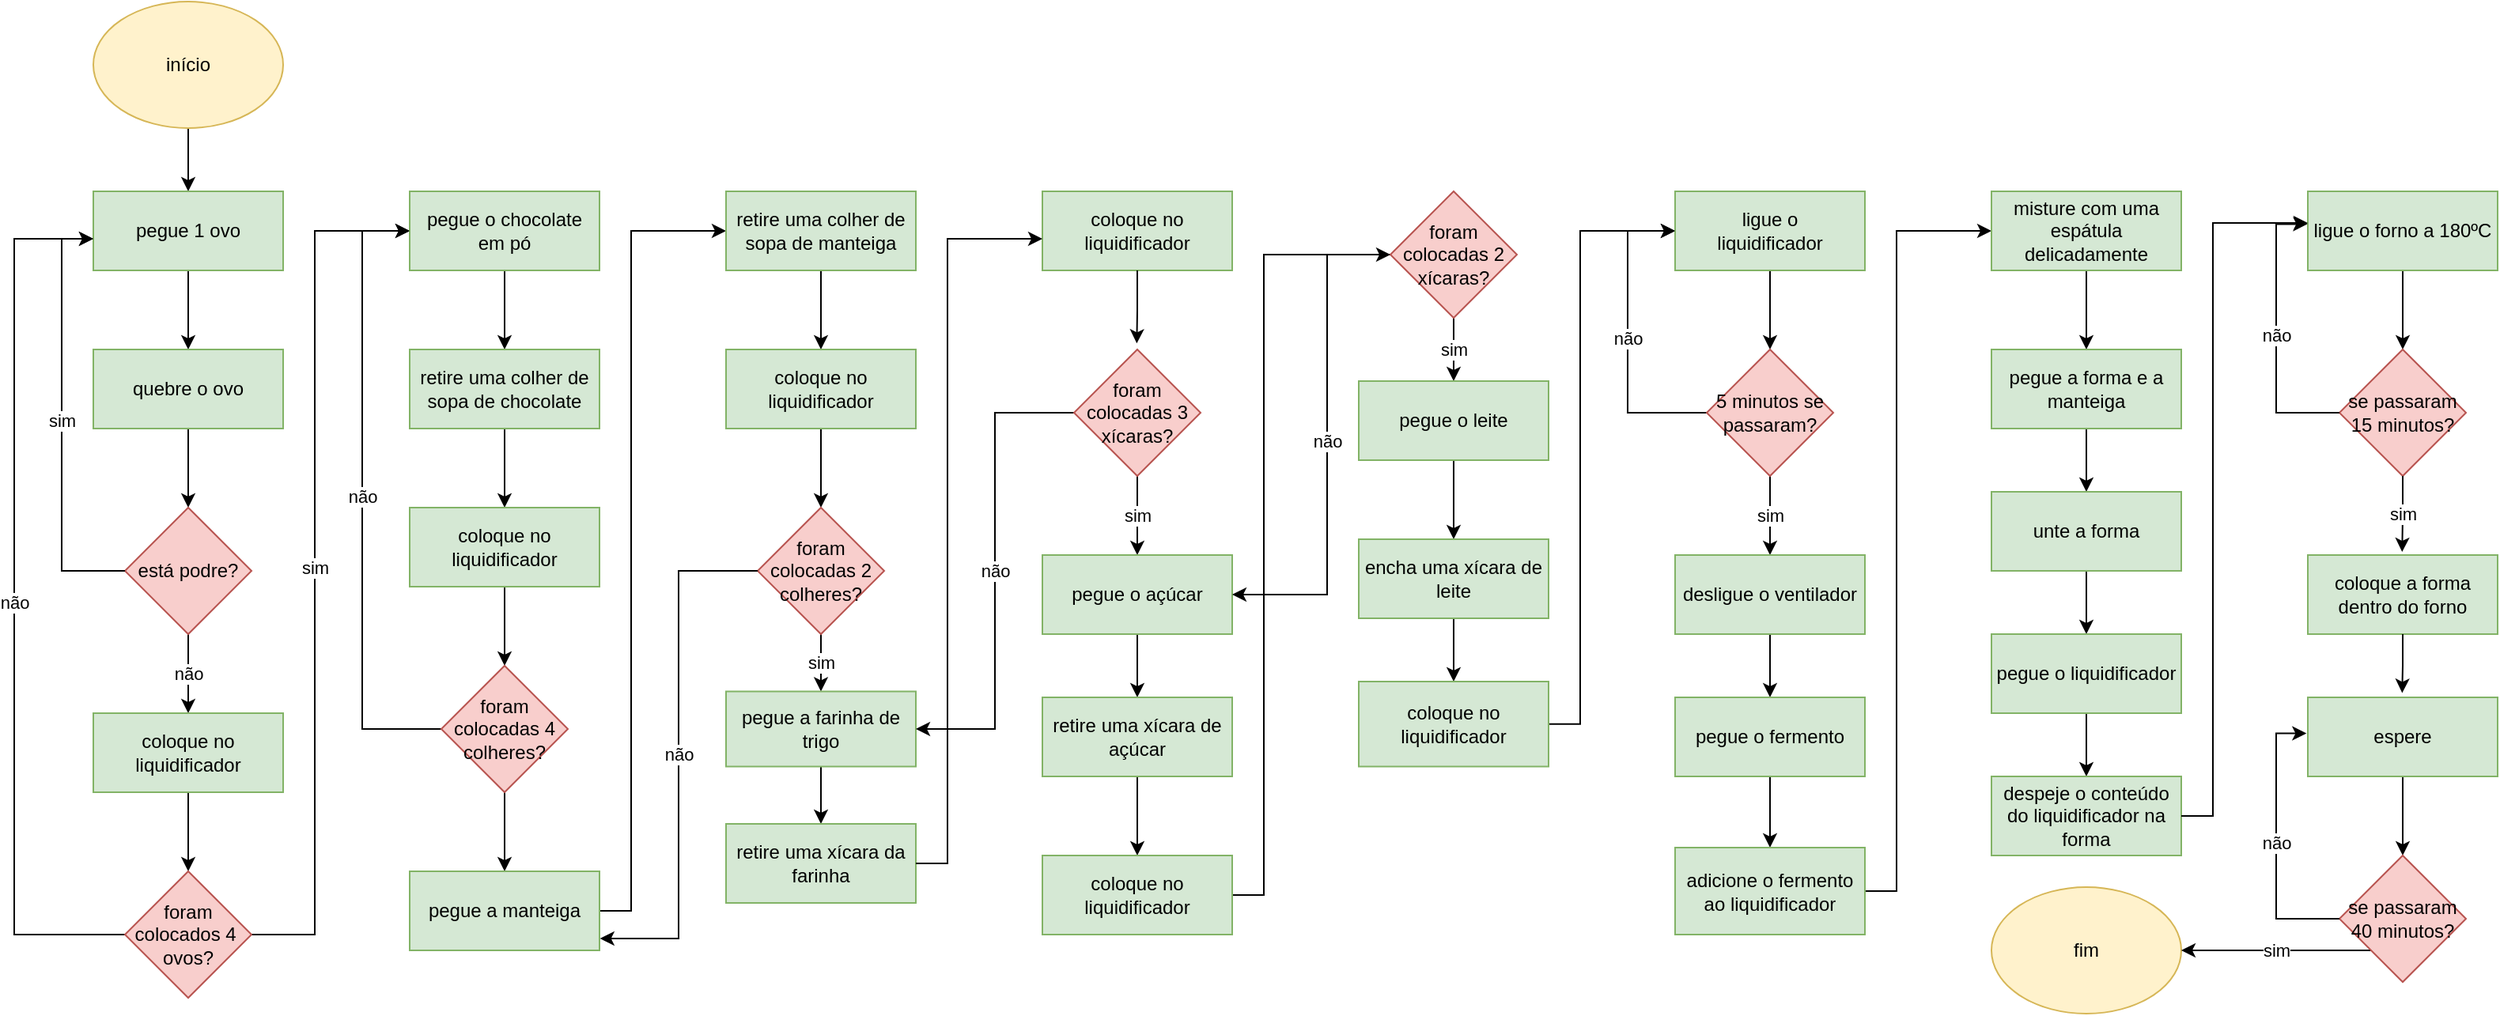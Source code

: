 <mxfile version="24.7.8">
  <diagram name="Page-1" id="x436nw2a3fQkttNt9fFi">
    <mxGraphModel dx="2317" dy="1240" grid="1" gridSize="10" guides="1" tooltips="1" connect="1" arrows="1" fold="1" page="1" pageScale="1" pageWidth="850" pageHeight="1100" math="0" shadow="0">
      <root>
        <mxCell id="0" />
        <mxCell id="1" parent="0" />
        <mxCell id="jeCg72-pYYv0W8vjRzq4-6" style="edgeStyle=orthogonalEdgeStyle;rounded=0;orthogonalLoop=1;jettySize=auto;html=1;" parent="1" source="jeCg72-pYYv0W8vjRzq4-4" target="jeCg72-pYYv0W8vjRzq4-5" edge="1">
          <mxGeometry relative="1" as="geometry" />
        </mxCell>
        <mxCell id="jeCg72-pYYv0W8vjRzq4-4" value="início" style="ellipse;whiteSpace=wrap;html=1;fillColor=#fff2cc;strokeColor=#d6b656;" parent="1" vertex="1">
          <mxGeometry x="80" y="40" width="120" height="80" as="geometry" />
        </mxCell>
        <mxCell id="jeCg72-pYYv0W8vjRzq4-9" style="edgeStyle=orthogonalEdgeStyle;rounded=0;orthogonalLoop=1;jettySize=auto;html=1;" parent="1" source="jeCg72-pYYv0W8vjRzq4-5" target="jeCg72-pYYv0W8vjRzq4-8" edge="1">
          <mxGeometry relative="1" as="geometry" />
        </mxCell>
        <mxCell id="jeCg72-pYYv0W8vjRzq4-5" value="pegue 1 ovo" style="rounded=0;whiteSpace=wrap;html=1;fillColor=#d5e8d4;strokeColor=#82b366;" parent="1" vertex="1">
          <mxGeometry x="80" y="160" width="120" height="50" as="geometry" />
        </mxCell>
        <mxCell id="jeCg72-pYYv0W8vjRzq4-7" value="fim" style="ellipse;whiteSpace=wrap;html=1;fillColor=#fff2cc;strokeColor=#d6b656;" parent="1" vertex="1">
          <mxGeometry x="1280" y="600" width="120" height="80" as="geometry" />
        </mxCell>
        <mxCell id="klOBz9_SC71Y1ds55rlh-11" style="edgeStyle=orthogonalEdgeStyle;rounded=0;orthogonalLoop=1;jettySize=auto;html=1;entryX=0.5;entryY=0;entryDx=0;entryDy=0;" edge="1" parent="1" source="jeCg72-pYYv0W8vjRzq4-8" target="klOBz9_SC71Y1ds55rlh-2">
          <mxGeometry relative="1" as="geometry" />
        </mxCell>
        <mxCell id="jeCg72-pYYv0W8vjRzq4-8" value="quebre o ovo" style="rounded=0;whiteSpace=wrap;html=1;fillColor=#d5e8d4;strokeColor=#82b366;" parent="1" vertex="1">
          <mxGeometry x="80" y="260" width="120" height="50" as="geometry" />
        </mxCell>
        <mxCell id="jeCg72-pYYv0W8vjRzq4-16" style="edgeStyle=orthogonalEdgeStyle;rounded=0;orthogonalLoop=1;jettySize=auto;html=1;" parent="1" target="jeCg72-pYYv0W8vjRzq4-15" edge="1">
          <mxGeometry relative="1" as="geometry">
            <mxPoint x="130" y="430" as="sourcePoint" />
          </mxGeometry>
        </mxCell>
        <mxCell id="klOBz9_SC71Y1ds55rlh-5" value="não" style="edgeStyle=orthogonalEdgeStyle;rounded=0;orthogonalLoop=1;jettySize=auto;html=1;entryX=0.5;entryY=0;entryDx=0;entryDy=0;" edge="1" parent="1" source="klOBz9_SC71Y1ds55rlh-2" target="klOBz9_SC71Y1ds55rlh-4">
          <mxGeometry relative="1" as="geometry" />
        </mxCell>
        <mxCell id="klOBz9_SC71Y1ds55rlh-2" value="está podre?" style="rhombus;whiteSpace=wrap;html=1;fillColor=#f8cecc;strokeColor=#b85450;" vertex="1" parent="1">
          <mxGeometry x="100" y="360" width="80" height="80" as="geometry" />
        </mxCell>
        <mxCell id="klOBz9_SC71Y1ds55rlh-7" style="edgeStyle=orthogonalEdgeStyle;rounded=0;orthogonalLoop=1;jettySize=auto;html=1;entryX=0.5;entryY=0;entryDx=0;entryDy=0;" edge="1" parent="1" source="klOBz9_SC71Y1ds55rlh-4" target="klOBz9_SC71Y1ds55rlh-6">
          <mxGeometry relative="1" as="geometry" />
        </mxCell>
        <mxCell id="klOBz9_SC71Y1ds55rlh-4" value="coloque no liquidificador" style="rounded=0;whiteSpace=wrap;html=1;fillColor=#d5e8d4;strokeColor=#82b366;" vertex="1" parent="1">
          <mxGeometry x="80" y="490" width="120" height="50" as="geometry" />
        </mxCell>
        <mxCell id="klOBz9_SC71Y1ds55rlh-10" value="sim" style="edgeStyle=orthogonalEdgeStyle;rounded=0;orthogonalLoop=1;jettySize=auto;html=1;entryX=0;entryY=0.5;entryDx=0;entryDy=0;exitX=1;exitY=0.5;exitDx=0;exitDy=0;" edge="1" parent="1" source="klOBz9_SC71Y1ds55rlh-6" target="klOBz9_SC71Y1ds55rlh-9">
          <mxGeometry relative="1" as="geometry">
            <Array as="points">
              <mxPoint x="220" y="630" />
              <mxPoint x="220" y="185" />
            </Array>
          </mxGeometry>
        </mxCell>
        <mxCell id="klOBz9_SC71Y1ds55rlh-12" value="não" style="edgeStyle=orthogonalEdgeStyle;rounded=0;orthogonalLoop=1;jettySize=auto;html=1;entryX=0;entryY=0.5;entryDx=0;entryDy=0;exitX=0;exitY=0.5;exitDx=0;exitDy=0;" edge="1" parent="1" source="klOBz9_SC71Y1ds55rlh-6">
          <mxGeometry relative="1" as="geometry">
            <mxPoint x="79.97" y="189.99" as="targetPoint" />
            <mxPoint x="99.999" y="740.019" as="sourcePoint" />
            <Array as="points">
              <mxPoint x="30" y="630" />
              <mxPoint x="30" y="190" />
            </Array>
          </mxGeometry>
        </mxCell>
        <mxCell id="klOBz9_SC71Y1ds55rlh-6" value="foram colocados 4&amp;nbsp; ovos?" style="rhombus;whiteSpace=wrap;html=1;fillColor=#f8cecc;strokeColor=#b85450;" vertex="1" parent="1">
          <mxGeometry x="100" y="590" width="80" height="80" as="geometry" />
        </mxCell>
        <mxCell id="klOBz9_SC71Y1ds55rlh-15" style="edgeStyle=orthogonalEdgeStyle;rounded=0;orthogonalLoop=1;jettySize=auto;html=1;entryX=0.5;entryY=0;entryDx=0;entryDy=0;" edge="1" parent="1" source="klOBz9_SC71Y1ds55rlh-9" target="klOBz9_SC71Y1ds55rlh-14">
          <mxGeometry relative="1" as="geometry" />
        </mxCell>
        <mxCell id="klOBz9_SC71Y1ds55rlh-9" value="pegue o chocolate em pó" style="rounded=0;whiteSpace=wrap;html=1;fillColor=#d5e8d4;strokeColor=#82b366;" vertex="1" parent="1">
          <mxGeometry x="280" y="160" width="120" height="50" as="geometry" />
        </mxCell>
        <mxCell id="klOBz9_SC71Y1ds55rlh-13" value="sim" style="edgeStyle=orthogonalEdgeStyle;rounded=0;orthogonalLoop=1;jettySize=auto;html=1;entryX=0;entryY=0.6;entryDx=0;entryDy=0;entryPerimeter=0;" edge="1" parent="1" source="klOBz9_SC71Y1ds55rlh-2" target="jeCg72-pYYv0W8vjRzq4-5">
          <mxGeometry relative="1" as="geometry">
            <Array as="points">
              <mxPoint x="60" y="400" />
              <mxPoint x="60" y="190" />
            </Array>
          </mxGeometry>
        </mxCell>
        <mxCell id="klOBz9_SC71Y1ds55rlh-17" style="edgeStyle=orthogonalEdgeStyle;rounded=0;orthogonalLoop=1;jettySize=auto;html=1;entryX=0.5;entryY=0;entryDx=0;entryDy=0;" edge="1" parent="1" source="klOBz9_SC71Y1ds55rlh-14" target="klOBz9_SC71Y1ds55rlh-16">
          <mxGeometry relative="1" as="geometry" />
        </mxCell>
        <mxCell id="klOBz9_SC71Y1ds55rlh-14" value="retire uma colher de sopa de chocolate" style="rounded=0;whiteSpace=wrap;html=1;fillColor=#d5e8d4;strokeColor=#82b366;" vertex="1" parent="1">
          <mxGeometry x="280" y="260" width="120" height="50" as="geometry" />
        </mxCell>
        <mxCell id="klOBz9_SC71Y1ds55rlh-20" style="edgeStyle=orthogonalEdgeStyle;rounded=0;orthogonalLoop=1;jettySize=auto;html=1;entryX=0.5;entryY=0;entryDx=0;entryDy=0;" edge="1" parent="1" source="klOBz9_SC71Y1ds55rlh-16" target="klOBz9_SC71Y1ds55rlh-18">
          <mxGeometry relative="1" as="geometry" />
        </mxCell>
        <mxCell id="klOBz9_SC71Y1ds55rlh-16" value="coloque no liquidificador" style="rounded=0;whiteSpace=wrap;html=1;fillColor=#d5e8d4;strokeColor=#82b366;" vertex="1" parent="1">
          <mxGeometry x="280" y="360" width="120" height="50" as="geometry" />
        </mxCell>
        <mxCell id="klOBz9_SC71Y1ds55rlh-22" value="não" style="edgeStyle=orthogonalEdgeStyle;rounded=0;orthogonalLoop=1;jettySize=auto;html=1;entryX=0;entryY=0.5;entryDx=0;entryDy=0;" edge="1" parent="1" source="klOBz9_SC71Y1ds55rlh-18" target="klOBz9_SC71Y1ds55rlh-9">
          <mxGeometry relative="1" as="geometry">
            <Array as="points">
              <mxPoint x="250" y="500" />
              <mxPoint x="250" y="185" />
            </Array>
          </mxGeometry>
        </mxCell>
        <mxCell id="klOBz9_SC71Y1ds55rlh-24" style="edgeStyle=orthogonalEdgeStyle;rounded=0;orthogonalLoop=1;jettySize=auto;html=1;entryX=0.5;entryY=0;entryDx=0;entryDy=0;" edge="1" parent="1" source="klOBz9_SC71Y1ds55rlh-18" target="klOBz9_SC71Y1ds55rlh-23">
          <mxGeometry relative="1" as="geometry" />
        </mxCell>
        <mxCell id="klOBz9_SC71Y1ds55rlh-18" value="foram colocadas 4 colheres?" style="rhombus;whiteSpace=wrap;html=1;fillColor=#f8cecc;strokeColor=#b85450;" vertex="1" parent="1">
          <mxGeometry x="300" y="460" width="80" height="80" as="geometry" />
        </mxCell>
        <mxCell id="klOBz9_SC71Y1ds55rlh-27" style="edgeStyle=orthogonalEdgeStyle;rounded=0;orthogonalLoop=1;jettySize=auto;html=1;entryX=0;entryY=0.5;entryDx=0;entryDy=0;" edge="1" parent="1" source="klOBz9_SC71Y1ds55rlh-23" target="klOBz9_SC71Y1ds55rlh-26">
          <mxGeometry relative="1" as="geometry">
            <Array as="points">
              <mxPoint x="420" y="615" />
              <mxPoint x="420" y="185" />
            </Array>
          </mxGeometry>
        </mxCell>
        <mxCell id="klOBz9_SC71Y1ds55rlh-23" value="pegue a manteiga" style="rounded=0;whiteSpace=wrap;html=1;fillColor=#d5e8d4;strokeColor=#82b366;" vertex="1" parent="1">
          <mxGeometry x="280" y="590" width="120" height="50" as="geometry" />
        </mxCell>
        <mxCell id="klOBz9_SC71Y1ds55rlh-29" style="edgeStyle=orthogonalEdgeStyle;rounded=0;orthogonalLoop=1;jettySize=auto;html=1;entryX=0.5;entryY=0;entryDx=0;entryDy=0;" edge="1" parent="1" source="klOBz9_SC71Y1ds55rlh-26" target="klOBz9_SC71Y1ds55rlh-28">
          <mxGeometry relative="1" as="geometry" />
        </mxCell>
        <mxCell id="klOBz9_SC71Y1ds55rlh-26" value="retire uma colher de sopa de manteiga" style="rounded=0;whiteSpace=wrap;html=1;fillColor=#d5e8d4;strokeColor=#82b366;" vertex="1" parent="1">
          <mxGeometry x="480" y="160" width="120" height="50" as="geometry" />
        </mxCell>
        <mxCell id="klOBz9_SC71Y1ds55rlh-31" style="edgeStyle=orthogonalEdgeStyle;rounded=0;orthogonalLoop=1;jettySize=auto;html=1;entryX=0.5;entryY=0;entryDx=0;entryDy=0;" edge="1" parent="1" source="klOBz9_SC71Y1ds55rlh-28" target="klOBz9_SC71Y1ds55rlh-30">
          <mxGeometry relative="1" as="geometry" />
        </mxCell>
        <mxCell id="klOBz9_SC71Y1ds55rlh-28" value="coloque no liquidificador" style="rounded=0;whiteSpace=wrap;html=1;fillColor=#d5e8d4;strokeColor=#82b366;" vertex="1" parent="1">
          <mxGeometry x="480" y="260" width="120" height="50" as="geometry" />
        </mxCell>
        <mxCell id="klOBz9_SC71Y1ds55rlh-34" value="sim" style="edgeStyle=orthogonalEdgeStyle;rounded=0;orthogonalLoop=1;jettySize=auto;html=1;entryX=0.5;entryY=0;entryDx=0;entryDy=0;" edge="1" parent="1" source="klOBz9_SC71Y1ds55rlh-30" target="klOBz9_SC71Y1ds55rlh-33">
          <mxGeometry relative="1" as="geometry" />
        </mxCell>
        <mxCell id="klOBz9_SC71Y1ds55rlh-30" value="foram colocadas 2 colheres?" style="rhombus;whiteSpace=wrap;html=1;fillColor=#f8cecc;strokeColor=#b85450;" vertex="1" parent="1">
          <mxGeometry x="500" y="360" width="80" height="80" as="geometry" />
        </mxCell>
        <mxCell id="klOBz9_SC71Y1ds55rlh-32" value="não" style="edgeStyle=orthogonalEdgeStyle;rounded=0;orthogonalLoop=1;jettySize=auto;html=1;entryX=1.003;entryY=0.85;entryDx=0;entryDy=0;entryPerimeter=0;" edge="1" parent="1" source="klOBz9_SC71Y1ds55rlh-30" target="klOBz9_SC71Y1ds55rlh-23">
          <mxGeometry relative="1" as="geometry" />
        </mxCell>
        <mxCell id="klOBz9_SC71Y1ds55rlh-36" style="edgeStyle=orthogonalEdgeStyle;rounded=0;orthogonalLoop=1;jettySize=auto;html=1;entryX=0.5;entryY=0;entryDx=0;entryDy=0;" edge="1" parent="1" source="klOBz9_SC71Y1ds55rlh-33" target="klOBz9_SC71Y1ds55rlh-35">
          <mxGeometry relative="1" as="geometry" />
        </mxCell>
        <mxCell id="klOBz9_SC71Y1ds55rlh-33" value="pegue a farinha de trigo" style="rounded=0;whiteSpace=wrap;html=1;fillColor=#d5e8d4;strokeColor=#82b366;" vertex="1" parent="1">
          <mxGeometry x="480" y="476.25" width="120" height="47.5" as="geometry" />
        </mxCell>
        <mxCell id="klOBz9_SC71Y1ds55rlh-35" value="retire uma xícara da farinha" style="rounded=0;whiteSpace=wrap;html=1;fillColor=#d5e8d4;strokeColor=#82b366;" vertex="1" parent="1">
          <mxGeometry x="480" y="560" width="120" height="50" as="geometry" />
        </mxCell>
        <mxCell id="klOBz9_SC71Y1ds55rlh-37" value="coloque no liquidificador" style="rounded=0;whiteSpace=wrap;html=1;fillColor=#d5e8d4;strokeColor=#82b366;" vertex="1" parent="1">
          <mxGeometry x="680" y="160" width="120" height="50" as="geometry" />
        </mxCell>
        <mxCell id="klOBz9_SC71Y1ds55rlh-38" style="edgeStyle=orthogonalEdgeStyle;rounded=0;orthogonalLoop=1;jettySize=auto;html=1;entryX=0;entryY=0.6;entryDx=0;entryDy=0;entryPerimeter=0;" edge="1" parent="1" source="klOBz9_SC71Y1ds55rlh-35" target="klOBz9_SC71Y1ds55rlh-37">
          <mxGeometry relative="1" as="geometry">
            <Array as="points">
              <mxPoint x="620" y="585" />
              <mxPoint x="620" y="190" />
            </Array>
          </mxGeometry>
        </mxCell>
        <mxCell id="klOBz9_SC71Y1ds55rlh-41" value="não" style="edgeStyle=orthogonalEdgeStyle;rounded=0;orthogonalLoop=1;jettySize=auto;html=1;entryX=1;entryY=0.5;entryDx=0;entryDy=0;" edge="1" parent="1" source="klOBz9_SC71Y1ds55rlh-39" target="klOBz9_SC71Y1ds55rlh-33">
          <mxGeometry relative="1" as="geometry" />
        </mxCell>
        <mxCell id="klOBz9_SC71Y1ds55rlh-43" value="sim" style="edgeStyle=orthogonalEdgeStyle;rounded=0;orthogonalLoop=1;jettySize=auto;html=1;entryX=0.5;entryY=0;entryDx=0;entryDy=0;" edge="1" parent="1" source="klOBz9_SC71Y1ds55rlh-39" target="klOBz9_SC71Y1ds55rlh-42">
          <mxGeometry relative="1" as="geometry" />
        </mxCell>
        <mxCell id="klOBz9_SC71Y1ds55rlh-39" value="foram colocadas 3 xícaras?" style="rhombus;whiteSpace=wrap;html=1;fillColor=#f8cecc;strokeColor=#b85450;" vertex="1" parent="1">
          <mxGeometry x="700" y="260" width="80" height="80" as="geometry" />
        </mxCell>
        <mxCell id="klOBz9_SC71Y1ds55rlh-40" style="edgeStyle=orthogonalEdgeStyle;rounded=0;orthogonalLoop=1;jettySize=auto;html=1;entryX=0.496;entryY=-0.048;entryDx=0;entryDy=0;entryPerimeter=0;" edge="1" parent="1" source="klOBz9_SC71Y1ds55rlh-37" target="klOBz9_SC71Y1ds55rlh-39">
          <mxGeometry relative="1" as="geometry" />
        </mxCell>
        <mxCell id="klOBz9_SC71Y1ds55rlh-45" style="edgeStyle=orthogonalEdgeStyle;rounded=0;orthogonalLoop=1;jettySize=auto;html=1;entryX=0.5;entryY=0;entryDx=0;entryDy=0;" edge="1" parent="1" source="klOBz9_SC71Y1ds55rlh-42" target="klOBz9_SC71Y1ds55rlh-44">
          <mxGeometry relative="1" as="geometry" />
        </mxCell>
        <mxCell id="klOBz9_SC71Y1ds55rlh-42" value="pegue o açúcar" style="rounded=0;whiteSpace=wrap;html=1;fillColor=#d5e8d4;strokeColor=#82b366;" vertex="1" parent="1">
          <mxGeometry x="680" y="390" width="120" height="50" as="geometry" />
        </mxCell>
        <mxCell id="klOBz9_SC71Y1ds55rlh-48" style="edgeStyle=orthogonalEdgeStyle;rounded=0;orthogonalLoop=1;jettySize=auto;html=1;entryX=0.5;entryY=0;entryDx=0;entryDy=0;" edge="1" parent="1" source="klOBz9_SC71Y1ds55rlh-44" target="klOBz9_SC71Y1ds55rlh-46">
          <mxGeometry relative="1" as="geometry" />
        </mxCell>
        <mxCell id="klOBz9_SC71Y1ds55rlh-44" value="retire uma xícara de açúcar" style="rounded=0;whiteSpace=wrap;html=1;fillColor=#d5e8d4;strokeColor=#82b366;" vertex="1" parent="1">
          <mxGeometry x="680" y="480" width="120" height="50" as="geometry" />
        </mxCell>
        <mxCell id="klOBz9_SC71Y1ds55rlh-51" style="edgeStyle=orthogonalEdgeStyle;rounded=0;orthogonalLoop=1;jettySize=auto;html=1;entryX=0;entryY=0.5;entryDx=0;entryDy=0;" edge="1" parent="1" source="klOBz9_SC71Y1ds55rlh-46" target="klOBz9_SC71Y1ds55rlh-50">
          <mxGeometry relative="1" as="geometry">
            <Array as="points">
              <mxPoint x="820" y="605" />
              <mxPoint x="820" y="200" />
            </Array>
          </mxGeometry>
        </mxCell>
        <mxCell id="klOBz9_SC71Y1ds55rlh-46" value="coloque no liquidificador" style="rounded=0;whiteSpace=wrap;html=1;fillColor=#d5e8d4;strokeColor=#82b366;" vertex="1" parent="1">
          <mxGeometry x="680" y="580" width="120" height="50" as="geometry" />
        </mxCell>
        <mxCell id="klOBz9_SC71Y1ds55rlh-52" value="não" style="edgeStyle=orthogonalEdgeStyle;rounded=0;orthogonalLoop=1;jettySize=auto;html=1;entryX=1;entryY=0.5;entryDx=0;entryDy=0;" edge="1" parent="1" source="klOBz9_SC71Y1ds55rlh-50" target="klOBz9_SC71Y1ds55rlh-42">
          <mxGeometry relative="1" as="geometry">
            <Array as="points">
              <mxPoint x="860" y="200" />
              <mxPoint x="860" y="415" />
            </Array>
          </mxGeometry>
        </mxCell>
        <mxCell id="klOBz9_SC71Y1ds55rlh-54" value="sim" style="edgeStyle=orthogonalEdgeStyle;rounded=0;orthogonalLoop=1;jettySize=auto;html=1;entryX=0.5;entryY=0;entryDx=0;entryDy=0;" edge="1" parent="1" source="klOBz9_SC71Y1ds55rlh-50" target="klOBz9_SC71Y1ds55rlh-53">
          <mxGeometry relative="1" as="geometry" />
        </mxCell>
        <mxCell id="klOBz9_SC71Y1ds55rlh-50" value="foram colocadas 2 xícaras?" style="rhombus;whiteSpace=wrap;html=1;fillColor=#f8cecc;strokeColor=#b85450;" vertex="1" parent="1">
          <mxGeometry x="900" y="160" width="80" height="80" as="geometry" />
        </mxCell>
        <mxCell id="klOBz9_SC71Y1ds55rlh-56" style="edgeStyle=orthogonalEdgeStyle;rounded=0;orthogonalLoop=1;jettySize=auto;html=1;entryX=0.5;entryY=0;entryDx=0;entryDy=0;" edge="1" parent="1" source="klOBz9_SC71Y1ds55rlh-53" target="klOBz9_SC71Y1ds55rlh-55">
          <mxGeometry relative="1" as="geometry" />
        </mxCell>
        <mxCell id="klOBz9_SC71Y1ds55rlh-53" value="pegue o leite" style="rounded=0;whiteSpace=wrap;html=1;fillColor=#d5e8d4;strokeColor=#82b366;" vertex="1" parent="1">
          <mxGeometry x="880" y="280" width="120" height="50" as="geometry" />
        </mxCell>
        <mxCell id="klOBz9_SC71Y1ds55rlh-58" style="edgeStyle=orthogonalEdgeStyle;rounded=0;orthogonalLoop=1;jettySize=auto;html=1;entryX=0.5;entryY=0;entryDx=0;entryDy=0;" edge="1" parent="1" source="klOBz9_SC71Y1ds55rlh-55" target="klOBz9_SC71Y1ds55rlh-57">
          <mxGeometry relative="1" as="geometry" />
        </mxCell>
        <mxCell id="klOBz9_SC71Y1ds55rlh-55" value="encha uma xícara de leite" style="rounded=0;whiteSpace=wrap;html=1;fillColor=#d5e8d4;strokeColor=#82b366;" vertex="1" parent="1">
          <mxGeometry x="880" y="380" width="120" height="50" as="geometry" />
        </mxCell>
        <mxCell id="klOBz9_SC71Y1ds55rlh-60" style="edgeStyle=orthogonalEdgeStyle;rounded=0;orthogonalLoop=1;jettySize=auto;html=1;entryX=0;entryY=0.5;entryDx=0;entryDy=0;" edge="1" parent="1" source="klOBz9_SC71Y1ds55rlh-57" target="klOBz9_SC71Y1ds55rlh-59">
          <mxGeometry relative="1" as="geometry">
            <Array as="points">
              <mxPoint x="1020" y="497" />
              <mxPoint x="1020" y="185" />
            </Array>
          </mxGeometry>
        </mxCell>
        <mxCell id="klOBz9_SC71Y1ds55rlh-57" value="coloque no liquidificador" style="rounded=0;whiteSpace=wrap;html=1;fillColor=#d5e8d4;strokeColor=#82b366;" vertex="1" parent="1">
          <mxGeometry x="880" y="470" width="120" height="53.75" as="geometry" />
        </mxCell>
        <mxCell id="klOBz9_SC71Y1ds55rlh-62" style="edgeStyle=orthogonalEdgeStyle;rounded=0;orthogonalLoop=1;jettySize=auto;html=1;entryX=0.5;entryY=0;entryDx=0;entryDy=0;" edge="1" parent="1" source="klOBz9_SC71Y1ds55rlh-59" target="klOBz9_SC71Y1ds55rlh-61">
          <mxGeometry relative="1" as="geometry" />
        </mxCell>
        <mxCell id="klOBz9_SC71Y1ds55rlh-59" value="&lt;blockquote&gt;ligue o liquidificador&lt;br&gt;&lt;/blockquote&gt;" style="rounded=0;whiteSpace=wrap;html=1;fillColor=#d5e8d4;strokeColor=#82b366;" vertex="1" parent="1">
          <mxGeometry x="1080" y="160" width="120" height="50" as="geometry" />
        </mxCell>
        <mxCell id="klOBz9_SC71Y1ds55rlh-63" value="não" style="edgeStyle=orthogonalEdgeStyle;rounded=0;orthogonalLoop=1;jettySize=auto;html=1;entryX=0;entryY=0.5;entryDx=0;entryDy=0;exitX=0;exitY=0.5;exitDx=0;exitDy=0;" edge="1" parent="1" source="klOBz9_SC71Y1ds55rlh-61" target="klOBz9_SC71Y1ds55rlh-59">
          <mxGeometry relative="1" as="geometry">
            <Array as="points">
              <mxPoint x="1050" y="300" />
              <mxPoint x="1050" y="185" />
            </Array>
          </mxGeometry>
        </mxCell>
        <mxCell id="klOBz9_SC71Y1ds55rlh-65" value="sim" style="edgeStyle=orthogonalEdgeStyle;rounded=0;orthogonalLoop=1;jettySize=auto;html=1;entryX=0.5;entryY=0;entryDx=0;entryDy=0;" edge="1" parent="1" source="klOBz9_SC71Y1ds55rlh-61" target="klOBz9_SC71Y1ds55rlh-64">
          <mxGeometry relative="1" as="geometry" />
        </mxCell>
        <mxCell id="klOBz9_SC71Y1ds55rlh-61" value="5 minutos se passaram?" style="rhombus;whiteSpace=wrap;html=1;fillColor=#f8cecc;strokeColor=#b85450;" vertex="1" parent="1">
          <mxGeometry x="1100" y="260" width="80" height="80" as="geometry" />
        </mxCell>
        <mxCell id="klOBz9_SC71Y1ds55rlh-69" style="edgeStyle=orthogonalEdgeStyle;rounded=0;orthogonalLoop=1;jettySize=auto;html=1;entryX=0.5;entryY=0;entryDx=0;entryDy=0;" edge="1" parent="1" source="klOBz9_SC71Y1ds55rlh-64" target="klOBz9_SC71Y1ds55rlh-66">
          <mxGeometry relative="1" as="geometry" />
        </mxCell>
        <mxCell id="klOBz9_SC71Y1ds55rlh-64" value="desligue o ventilador" style="rounded=0;whiteSpace=wrap;html=1;fillColor=#d5e8d4;strokeColor=#82b366;" vertex="1" parent="1">
          <mxGeometry x="1080" y="390" width="120" height="50" as="geometry" />
        </mxCell>
        <mxCell id="klOBz9_SC71Y1ds55rlh-68" style="edgeStyle=orthogonalEdgeStyle;rounded=0;orthogonalLoop=1;jettySize=auto;html=1;entryX=0.5;entryY=0;entryDx=0;entryDy=0;" edge="1" parent="1" source="klOBz9_SC71Y1ds55rlh-66" target="klOBz9_SC71Y1ds55rlh-67">
          <mxGeometry relative="1" as="geometry" />
        </mxCell>
        <mxCell id="klOBz9_SC71Y1ds55rlh-66" value="pegue o fermento" style="rounded=0;whiteSpace=wrap;html=1;fillColor=#d5e8d4;strokeColor=#82b366;" vertex="1" parent="1">
          <mxGeometry x="1080" y="480" width="120" height="50" as="geometry" />
        </mxCell>
        <mxCell id="klOBz9_SC71Y1ds55rlh-72" style="edgeStyle=orthogonalEdgeStyle;rounded=0;orthogonalLoop=1;jettySize=auto;html=1;entryX=0;entryY=0.5;entryDx=0;entryDy=0;" edge="1" parent="1" source="klOBz9_SC71Y1ds55rlh-67" target="klOBz9_SC71Y1ds55rlh-70">
          <mxGeometry relative="1" as="geometry">
            <Array as="points">
              <mxPoint x="1220" y="602" />
              <mxPoint x="1220" y="185" />
            </Array>
          </mxGeometry>
        </mxCell>
        <mxCell id="klOBz9_SC71Y1ds55rlh-67" value="adicione o fermento ao liquidificador" style="rounded=0;whiteSpace=wrap;html=1;fillColor=#d5e8d4;strokeColor=#82b366;" vertex="1" parent="1">
          <mxGeometry x="1080" y="575" width="120" height="55" as="geometry" />
        </mxCell>
        <mxCell id="klOBz9_SC71Y1ds55rlh-74" style="edgeStyle=orthogonalEdgeStyle;rounded=0;orthogonalLoop=1;jettySize=auto;html=1;entryX=0.5;entryY=0;entryDx=0;entryDy=0;" edge="1" parent="1" source="klOBz9_SC71Y1ds55rlh-70" target="klOBz9_SC71Y1ds55rlh-73">
          <mxGeometry relative="1" as="geometry" />
        </mxCell>
        <mxCell id="klOBz9_SC71Y1ds55rlh-70" value="misture com uma espátula delicadamente" style="rounded=0;whiteSpace=wrap;html=1;fillColor=#d5e8d4;strokeColor=#82b366;" vertex="1" parent="1">
          <mxGeometry x="1280" y="160" width="120" height="50" as="geometry" />
        </mxCell>
        <mxCell id="klOBz9_SC71Y1ds55rlh-76" style="edgeStyle=orthogonalEdgeStyle;rounded=0;orthogonalLoop=1;jettySize=auto;html=1;entryX=0.5;entryY=0;entryDx=0;entryDy=0;" edge="1" parent="1" source="klOBz9_SC71Y1ds55rlh-73" target="klOBz9_SC71Y1ds55rlh-75">
          <mxGeometry relative="1" as="geometry" />
        </mxCell>
        <mxCell id="klOBz9_SC71Y1ds55rlh-73" value="pegue a forma e a manteiga" style="rounded=0;whiteSpace=wrap;html=1;fillColor=#d5e8d4;strokeColor=#82b366;" vertex="1" parent="1">
          <mxGeometry x="1280" y="260" width="120" height="50" as="geometry" />
        </mxCell>
        <mxCell id="klOBz9_SC71Y1ds55rlh-78" style="edgeStyle=orthogonalEdgeStyle;rounded=0;orthogonalLoop=1;jettySize=auto;html=1;entryX=0.5;entryY=0;entryDx=0;entryDy=0;" edge="1" parent="1" source="klOBz9_SC71Y1ds55rlh-75" target="klOBz9_SC71Y1ds55rlh-77">
          <mxGeometry relative="1" as="geometry" />
        </mxCell>
        <mxCell id="klOBz9_SC71Y1ds55rlh-75" value="unte a forma" style="rounded=0;whiteSpace=wrap;html=1;fillColor=#d5e8d4;strokeColor=#82b366;" vertex="1" parent="1">
          <mxGeometry x="1280" y="350" width="120" height="50" as="geometry" />
        </mxCell>
        <mxCell id="klOBz9_SC71Y1ds55rlh-80" style="edgeStyle=orthogonalEdgeStyle;rounded=0;orthogonalLoop=1;jettySize=auto;html=1;entryX=0.5;entryY=0;entryDx=0;entryDy=0;" edge="1" parent="1" source="klOBz9_SC71Y1ds55rlh-77" target="klOBz9_SC71Y1ds55rlh-79">
          <mxGeometry relative="1" as="geometry" />
        </mxCell>
        <mxCell id="klOBz9_SC71Y1ds55rlh-77" value="pegue o liquidificador" style="rounded=0;whiteSpace=wrap;html=1;fillColor=#d5e8d4;strokeColor=#82b366;" vertex="1" parent="1">
          <mxGeometry x="1280" y="440" width="120" height="50" as="geometry" />
        </mxCell>
        <mxCell id="klOBz9_SC71Y1ds55rlh-79" value="despeje o conteúdo do liquidificador na forma" style="rounded=0;whiteSpace=wrap;html=1;fillColor=#d5e8d4;strokeColor=#82b366;" vertex="1" parent="1">
          <mxGeometry x="1280" y="530" width="120" height="50" as="geometry" />
        </mxCell>
        <mxCell id="klOBz9_SC71Y1ds55rlh-85" style="edgeStyle=orthogonalEdgeStyle;rounded=0;orthogonalLoop=1;jettySize=auto;html=1;entryX=0.5;entryY=0;entryDx=0;entryDy=0;" edge="1" parent="1" source="klOBz9_SC71Y1ds55rlh-81">
          <mxGeometry relative="1" as="geometry">
            <mxPoint x="1540" y="260" as="targetPoint" />
          </mxGeometry>
        </mxCell>
        <mxCell id="klOBz9_SC71Y1ds55rlh-81" value="ligue o forno a 180ºC" style="rounded=0;whiteSpace=wrap;html=1;fillColor=#d5e8d4;strokeColor=#82b366;" vertex="1" parent="1">
          <mxGeometry x="1480" y="160" width="120" height="50" as="geometry" />
        </mxCell>
        <mxCell id="klOBz9_SC71Y1ds55rlh-82" style="edgeStyle=orthogonalEdgeStyle;rounded=0;orthogonalLoop=1;jettySize=auto;html=1;entryX=0;entryY=0.4;entryDx=0;entryDy=0;entryPerimeter=0;" edge="1" parent="1" source="klOBz9_SC71Y1ds55rlh-79" target="klOBz9_SC71Y1ds55rlh-81">
          <mxGeometry relative="1" as="geometry">
            <Array as="points">
              <mxPoint x="1420" y="555" />
              <mxPoint x="1420" y="180" />
            </Array>
          </mxGeometry>
        </mxCell>
        <mxCell id="klOBz9_SC71Y1ds55rlh-86" value="se passaram 15 minutos?" style="rhombus;whiteSpace=wrap;html=1;fillColor=#f8cecc;strokeColor=#b85450;" vertex="1" parent="1">
          <mxGeometry x="1500" y="260" width="80" height="80" as="geometry" />
        </mxCell>
        <mxCell id="klOBz9_SC71Y1ds55rlh-87" value="não" style="edgeStyle=orthogonalEdgeStyle;rounded=0;orthogonalLoop=1;jettySize=auto;html=1;entryX=-0.002;entryY=0.414;entryDx=0;entryDy=0;entryPerimeter=0;" edge="1" parent="1" source="klOBz9_SC71Y1ds55rlh-86" target="klOBz9_SC71Y1ds55rlh-81">
          <mxGeometry relative="1" as="geometry">
            <Array as="points">
              <mxPoint x="1460" y="300" />
              <mxPoint x="1460" y="181" />
            </Array>
          </mxGeometry>
        </mxCell>
        <mxCell id="klOBz9_SC71Y1ds55rlh-88" value="coloque a forma dentro do forno" style="rounded=0;whiteSpace=wrap;html=1;fillColor=#d5e8d4;strokeColor=#82b366;" vertex="1" parent="1">
          <mxGeometry x="1480" y="390" width="120" height="50" as="geometry" />
        </mxCell>
        <mxCell id="klOBz9_SC71Y1ds55rlh-89" value="sim" style="edgeStyle=orthogonalEdgeStyle;rounded=0;orthogonalLoop=1;jettySize=auto;html=1;entryX=0.497;entryY=-0.04;entryDx=0;entryDy=0;entryPerimeter=0;" edge="1" parent="1" source="klOBz9_SC71Y1ds55rlh-86" target="klOBz9_SC71Y1ds55rlh-88">
          <mxGeometry relative="1" as="geometry" />
        </mxCell>
        <mxCell id="klOBz9_SC71Y1ds55rlh-94" style="edgeStyle=orthogonalEdgeStyle;rounded=0;orthogonalLoop=1;jettySize=auto;html=1;entryX=0.5;entryY=0;entryDx=0;entryDy=0;" edge="1" parent="1" source="klOBz9_SC71Y1ds55rlh-90" target="klOBz9_SC71Y1ds55rlh-92">
          <mxGeometry relative="1" as="geometry" />
        </mxCell>
        <mxCell id="klOBz9_SC71Y1ds55rlh-90" value="espere" style="rounded=0;whiteSpace=wrap;html=1;fillColor=#d5e8d4;strokeColor=#82b366;" vertex="1" parent="1">
          <mxGeometry x="1480" y="480" width="120" height="50" as="geometry" />
        </mxCell>
        <mxCell id="klOBz9_SC71Y1ds55rlh-91" style="edgeStyle=orthogonalEdgeStyle;rounded=0;orthogonalLoop=1;jettySize=auto;html=1;entryX=0.497;entryY=-0.056;entryDx=0;entryDy=0;entryPerimeter=0;" edge="1" parent="1" source="klOBz9_SC71Y1ds55rlh-88" target="klOBz9_SC71Y1ds55rlh-90">
          <mxGeometry relative="1" as="geometry" />
        </mxCell>
        <mxCell id="klOBz9_SC71Y1ds55rlh-96" value="sim" style="edgeStyle=orthogonalEdgeStyle;rounded=0;orthogonalLoop=1;jettySize=auto;html=1;entryX=1;entryY=0.5;entryDx=0;entryDy=0;" edge="1" parent="1" source="klOBz9_SC71Y1ds55rlh-92" target="jeCg72-pYYv0W8vjRzq4-7">
          <mxGeometry relative="1" as="geometry">
            <Array as="points">
              <mxPoint x="1460" y="640" />
              <mxPoint x="1460" y="640" />
            </Array>
          </mxGeometry>
        </mxCell>
        <mxCell id="klOBz9_SC71Y1ds55rlh-92" value="se passaram 40 minutos?" style="rhombus;whiteSpace=wrap;html=1;fillColor=#f8cecc;strokeColor=#b85450;" vertex="1" parent="1">
          <mxGeometry x="1500" y="580" width="80" height="80" as="geometry" />
        </mxCell>
        <mxCell id="klOBz9_SC71Y1ds55rlh-95" value="não" style="edgeStyle=orthogonalEdgeStyle;rounded=0;orthogonalLoop=1;jettySize=auto;html=1;entryX=-0.007;entryY=0.456;entryDx=0;entryDy=0;entryPerimeter=0;" edge="1" parent="1" source="klOBz9_SC71Y1ds55rlh-92" target="klOBz9_SC71Y1ds55rlh-90">
          <mxGeometry relative="1" as="geometry">
            <Array as="points">
              <mxPoint x="1460" y="620" />
              <mxPoint x="1460" y="503" />
            </Array>
          </mxGeometry>
        </mxCell>
      </root>
    </mxGraphModel>
  </diagram>
</mxfile>
